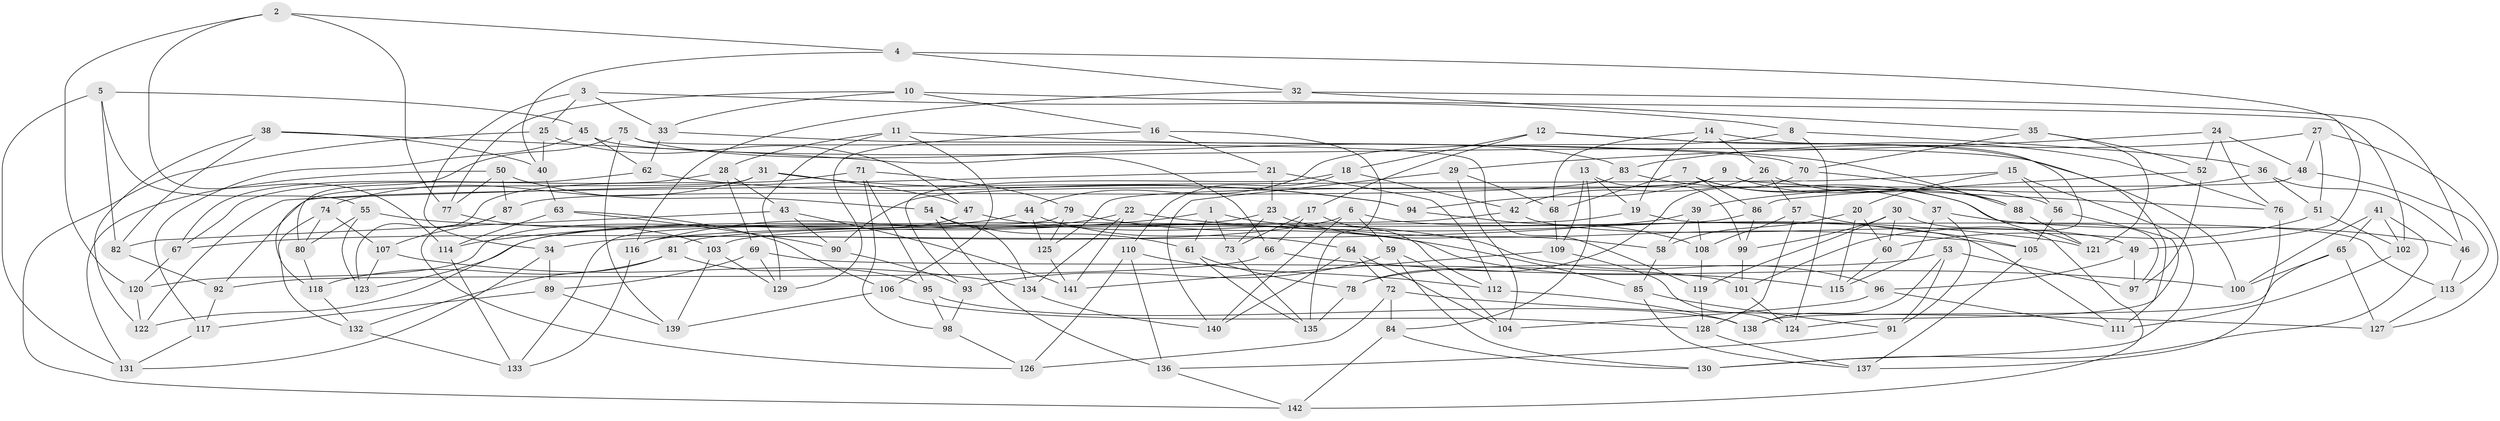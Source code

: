 // Generated by graph-tools (version 1.1) at 2025/16/03/09/25 04:16:24]
// undirected, 142 vertices, 284 edges
graph export_dot {
graph [start="1"]
  node [color=gray90,style=filled];
  1;
  2;
  3;
  4;
  5;
  6;
  7;
  8;
  9;
  10;
  11;
  12;
  13;
  14;
  15;
  16;
  17;
  18;
  19;
  20;
  21;
  22;
  23;
  24;
  25;
  26;
  27;
  28;
  29;
  30;
  31;
  32;
  33;
  34;
  35;
  36;
  37;
  38;
  39;
  40;
  41;
  42;
  43;
  44;
  45;
  46;
  47;
  48;
  49;
  50;
  51;
  52;
  53;
  54;
  55;
  56;
  57;
  58;
  59;
  60;
  61;
  62;
  63;
  64;
  65;
  66;
  67;
  68;
  69;
  70;
  71;
  72;
  73;
  74;
  75;
  76;
  77;
  78;
  79;
  80;
  81;
  82;
  83;
  84;
  85;
  86;
  87;
  88;
  89;
  90;
  91;
  92;
  93;
  94;
  95;
  96;
  97;
  98;
  99;
  100;
  101;
  102;
  103;
  104;
  105;
  106;
  107;
  108;
  109;
  110;
  111;
  112;
  113;
  114;
  115;
  116;
  117;
  118;
  119;
  120;
  121;
  122;
  123;
  124;
  125;
  126;
  127;
  128;
  129;
  130;
  131;
  132;
  133;
  134;
  135;
  136;
  137;
  138;
  139;
  140;
  141;
  142;
  1 -- 73;
  1 -- 114;
  1 -- 105;
  1 -- 61;
  2 -- 120;
  2 -- 114;
  2 -- 4;
  2 -- 77;
  3 -- 34;
  3 -- 8;
  3 -- 33;
  3 -- 25;
  4 -- 32;
  4 -- 49;
  4 -- 40;
  5 -- 131;
  5 -- 55;
  5 -- 45;
  5 -- 82;
  6 -- 59;
  6 -- 111;
  6 -- 34;
  6 -- 140;
  7 -- 121;
  7 -- 68;
  7 -- 37;
  7 -- 86;
  8 -- 124;
  8 -- 44;
  8 -- 36;
  9 -- 94;
  9 -- 90;
  9 -- 76;
  9 -- 88;
  10 -- 102;
  10 -- 33;
  10 -- 77;
  10 -- 16;
  11 -- 129;
  11 -- 106;
  11 -- 88;
  11 -- 28;
  12 -- 76;
  12 -- 17;
  12 -- 124;
  12 -- 18;
  13 -- 19;
  13 -- 84;
  13 -- 109;
  13 -- 99;
  14 -- 101;
  14 -- 68;
  14 -- 19;
  14 -- 26;
  15 -- 56;
  15 -- 20;
  15 -- 130;
  15 -- 92;
  16 -- 21;
  16 -- 135;
  16 -- 129;
  17 -- 66;
  17 -- 112;
  17 -- 73;
  18 -- 93;
  18 -- 110;
  18 -- 42;
  19 -- 81;
  19 -- 113;
  20 -- 115;
  20 -- 58;
  20 -- 60;
  21 -- 112;
  21 -- 23;
  21 -- 122;
  22 -- 141;
  22 -- 134;
  22 -- 121;
  22 -- 116;
  23 -- 123;
  23 -- 73;
  23 -- 58;
  24 -- 29;
  24 -- 48;
  24 -- 52;
  24 -- 76;
  25 -- 40;
  25 -- 142;
  25 -- 47;
  26 -- 57;
  26 -- 56;
  26 -- 42;
  27 -- 51;
  27 -- 127;
  27 -- 83;
  27 -- 48;
  28 -- 43;
  28 -- 67;
  28 -- 69;
  29 -- 104;
  29 -- 68;
  29 -- 140;
  30 -- 119;
  30 -- 99;
  30 -- 142;
  30 -- 60;
  31 -- 94;
  31 -- 118;
  31 -- 74;
  31 -- 47;
  32 -- 46;
  32 -- 35;
  32 -- 116;
  33 -- 70;
  33 -- 62;
  34 -- 89;
  34 -- 131;
  35 -- 52;
  35 -- 70;
  35 -- 121;
  36 -- 46;
  36 -- 51;
  36 -- 39;
  37 -- 46;
  37 -- 91;
  37 -- 115;
  38 -- 66;
  38 -- 82;
  38 -- 40;
  38 -- 122;
  39 -- 67;
  39 -- 108;
  39 -- 58;
  40 -- 63;
  41 -- 130;
  41 -- 65;
  41 -- 100;
  41 -- 102;
  42 -- 116;
  42 -- 49;
  43 -- 141;
  43 -- 82;
  43 -- 90;
  44 -- 64;
  44 -- 122;
  44 -- 125;
  45 -- 117;
  45 -- 62;
  45 -- 100;
  46 -- 113;
  47 -- 96;
  47 -- 120;
  48 -- 113;
  48 -- 125;
  49 -- 96;
  49 -- 97;
  50 -- 77;
  50 -- 54;
  50 -- 131;
  50 -- 87;
  51 -- 102;
  51 -- 60;
  52 -- 86;
  52 -- 97;
  53 -- 97;
  53 -- 78;
  53 -- 91;
  53 -- 138;
  54 -- 61;
  54 -- 136;
  54 -- 134;
  55 -- 123;
  55 -- 115;
  55 -- 80;
  56 -- 111;
  56 -- 105;
  57 -- 128;
  57 -- 105;
  57 -- 108;
  58 -- 85;
  59 -- 130;
  59 -- 104;
  59 -- 93;
  60 -- 115;
  61 -- 135;
  61 -- 78;
  62 -- 67;
  62 -- 94;
  63 -- 106;
  63 -- 114;
  63 -- 90;
  64 -- 72;
  64 -- 104;
  64 -- 140;
  65 -- 138;
  65 -- 100;
  65 -- 127;
  66 -- 92;
  66 -- 100;
  67 -- 120;
  68 -- 109;
  69 -- 129;
  69 -- 89;
  69 -- 101;
  70 -- 88;
  70 -- 78;
  71 -- 123;
  71 -- 79;
  71 -- 98;
  71 -- 95;
  72 -- 127;
  72 -- 126;
  72 -- 84;
  73 -- 135;
  74 -- 80;
  74 -- 132;
  74 -- 107;
  75 -- 139;
  75 -- 119;
  75 -- 80;
  75 -- 83;
  76 -- 137;
  77 -- 103;
  78 -- 135;
  79 -- 133;
  79 -- 125;
  79 -- 85;
  80 -- 118;
  81 -- 118;
  81 -- 95;
  81 -- 132;
  82 -- 92;
  83 -- 87;
  83 -- 97;
  84 -- 142;
  84 -- 130;
  85 -- 137;
  85 -- 91;
  86 -- 103;
  86 -- 99;
  87 -- 126;
  87 -- 107;
  88 -- 121;
  89 -- 139;
  89 -- 117;
  90 -- 93;
  91 -- 136;
  92 -- 117;
  93 -- 98;
  94 -- 108;
  95 -- 98;
  95 -- 138;
  96 -- 111;
  96 -- 104;
  98 -- 126;
  99 -- 101;
  101 -- 124;
  102 -- 111;
  103 -- 129;
  103 -- 139;
  105 -- 137;
  106 -- 128;
  106 -- 139;
  107 -- 134;
  107 -- 123;
  108 -- 119;
  109 -- 124;
  109 -- 141;
  110 -- 126;
  110 -- 112;
  110 -- 136;
  112 -- 138;
  113 -- 127;
  114 -- 133;
  116 -- 133;
  117 -- 131;
  118 -- 132;
  119 -- 128;
  120 -- 122;
  125 -- 141;
  128 -- 137;
  132 -- 133;
  134 -- 140;
  136 -- 142;
}
